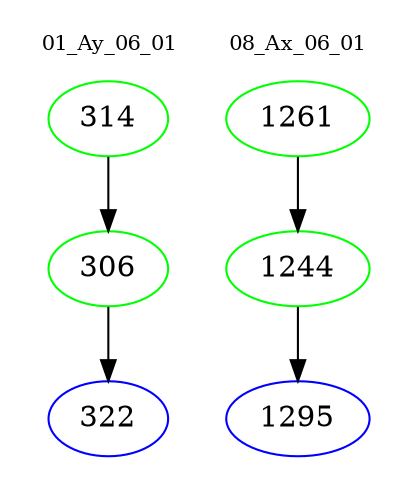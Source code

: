 digraph{
subgraph cluster_0 {
color = white
label = "01_Ay_06_01";
fontsize=10;
T0_314 [label="314", color="green"]
T0_314 -> T0_306 [color="black"]
T0_306 [label="306", color="green"]
T0_306 -> T0_322 [color="black"]
T0_322 [label="322", color="blue"]
}
subgraph cluster_1 {
color = white
label = "08_Ax_06_01";
fontsize=10;
T1_1261 [label="1261", color="green"]
T1_1261 -> T1_1244 [color="black"]
T1_1244 [label="1244", color="green"]
T1_1244 -> T1_1295 [color="black"]
T1_1295 [label="1295", color="blue"]
}
}
